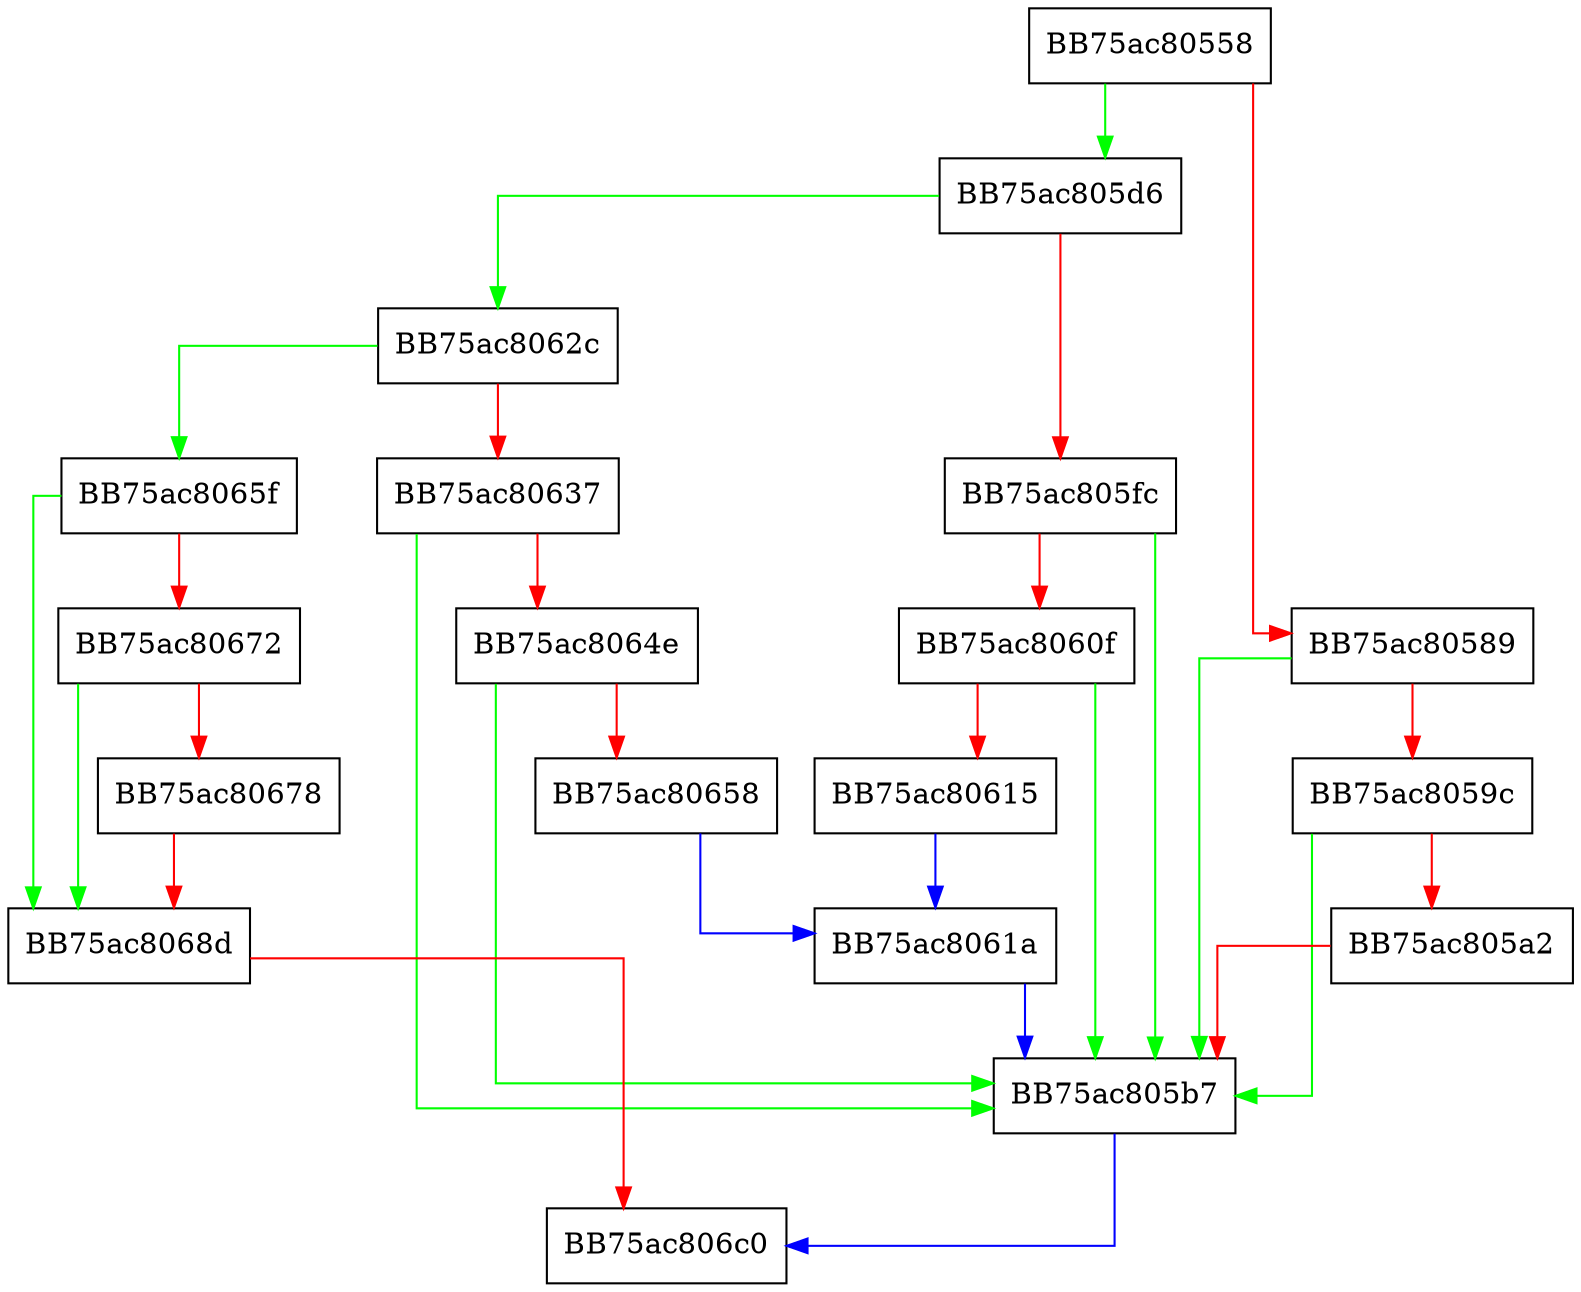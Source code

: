 digraph CreateInstance {
  node [shape="box"];
  graph [splines=ortho];
  BB75ac80558 -> BB75ac805d6 [color="green"];
  BB75ac80558 -> BB75ac80589 [color="red"];
  BB75ac80589 -> BB75ac805b7 [color="green"];
  BB75ac80589 -> BB75ac8059c [color="red"];
  BB75ac8059c -> BB75ac805b7 [color="green"];
  BB75ac8059c -> BB75ac805a2 [color="red"];
  BB75ac805a2 -> BB75ac805b7 [color="red"];
  BB75ac805b7 -> BB75ac806c0 [color="blue"];
  BB75ac805d6 -> BB75ac8062c [color="green"];
  BB75ac805d6 -> BB75ac805fc [color="red"];
  BB75ac805fc -> BB75ac805b7 [color="green"];
  BB75ac805fc -> BB75ac8060f [color="red"];
  BB75ac8060f -> BB75ac805b7 [color="green"];
  BB75ac8060f -> BB75ac80615 [color="red"];
  BB75ac80615 -> BB75ac8061a [color="blue"];
  BB75ac8061a -> BB75ac805b7 [color="blue"];
  BB75ac8062c -> BB75ac8065f [color="green"];
  BB75ac8062c -> BB75ac80637 [color="red"];
  BB75ac80637 -> BB75ac805b7 [color="green"];
  BB75ac80637 -> BB75ac8064e [color="red"];
  BB75ac8064e -> BB75ac805b7 [color="green"];
  BB75ac8064e -> BB75ac80658 [color="red"];
  BB75ac80658 -> BB75ac8061a [color="blue"];
  BB75ac8065f -> BB75ac8068d [color="green"];
  BB75ac8065f -> BB75ac80672 [color="red"];
  BB75ac80672 -> BB75ac8068d [color="green"];
  BB75ac80672 -> BB75ac80678 [color="red"];
  BB75ac80678 -> BB75ac8068d [color="red"];
  BB75ac8068d -> BB75ac806c0 [color="red"];
}